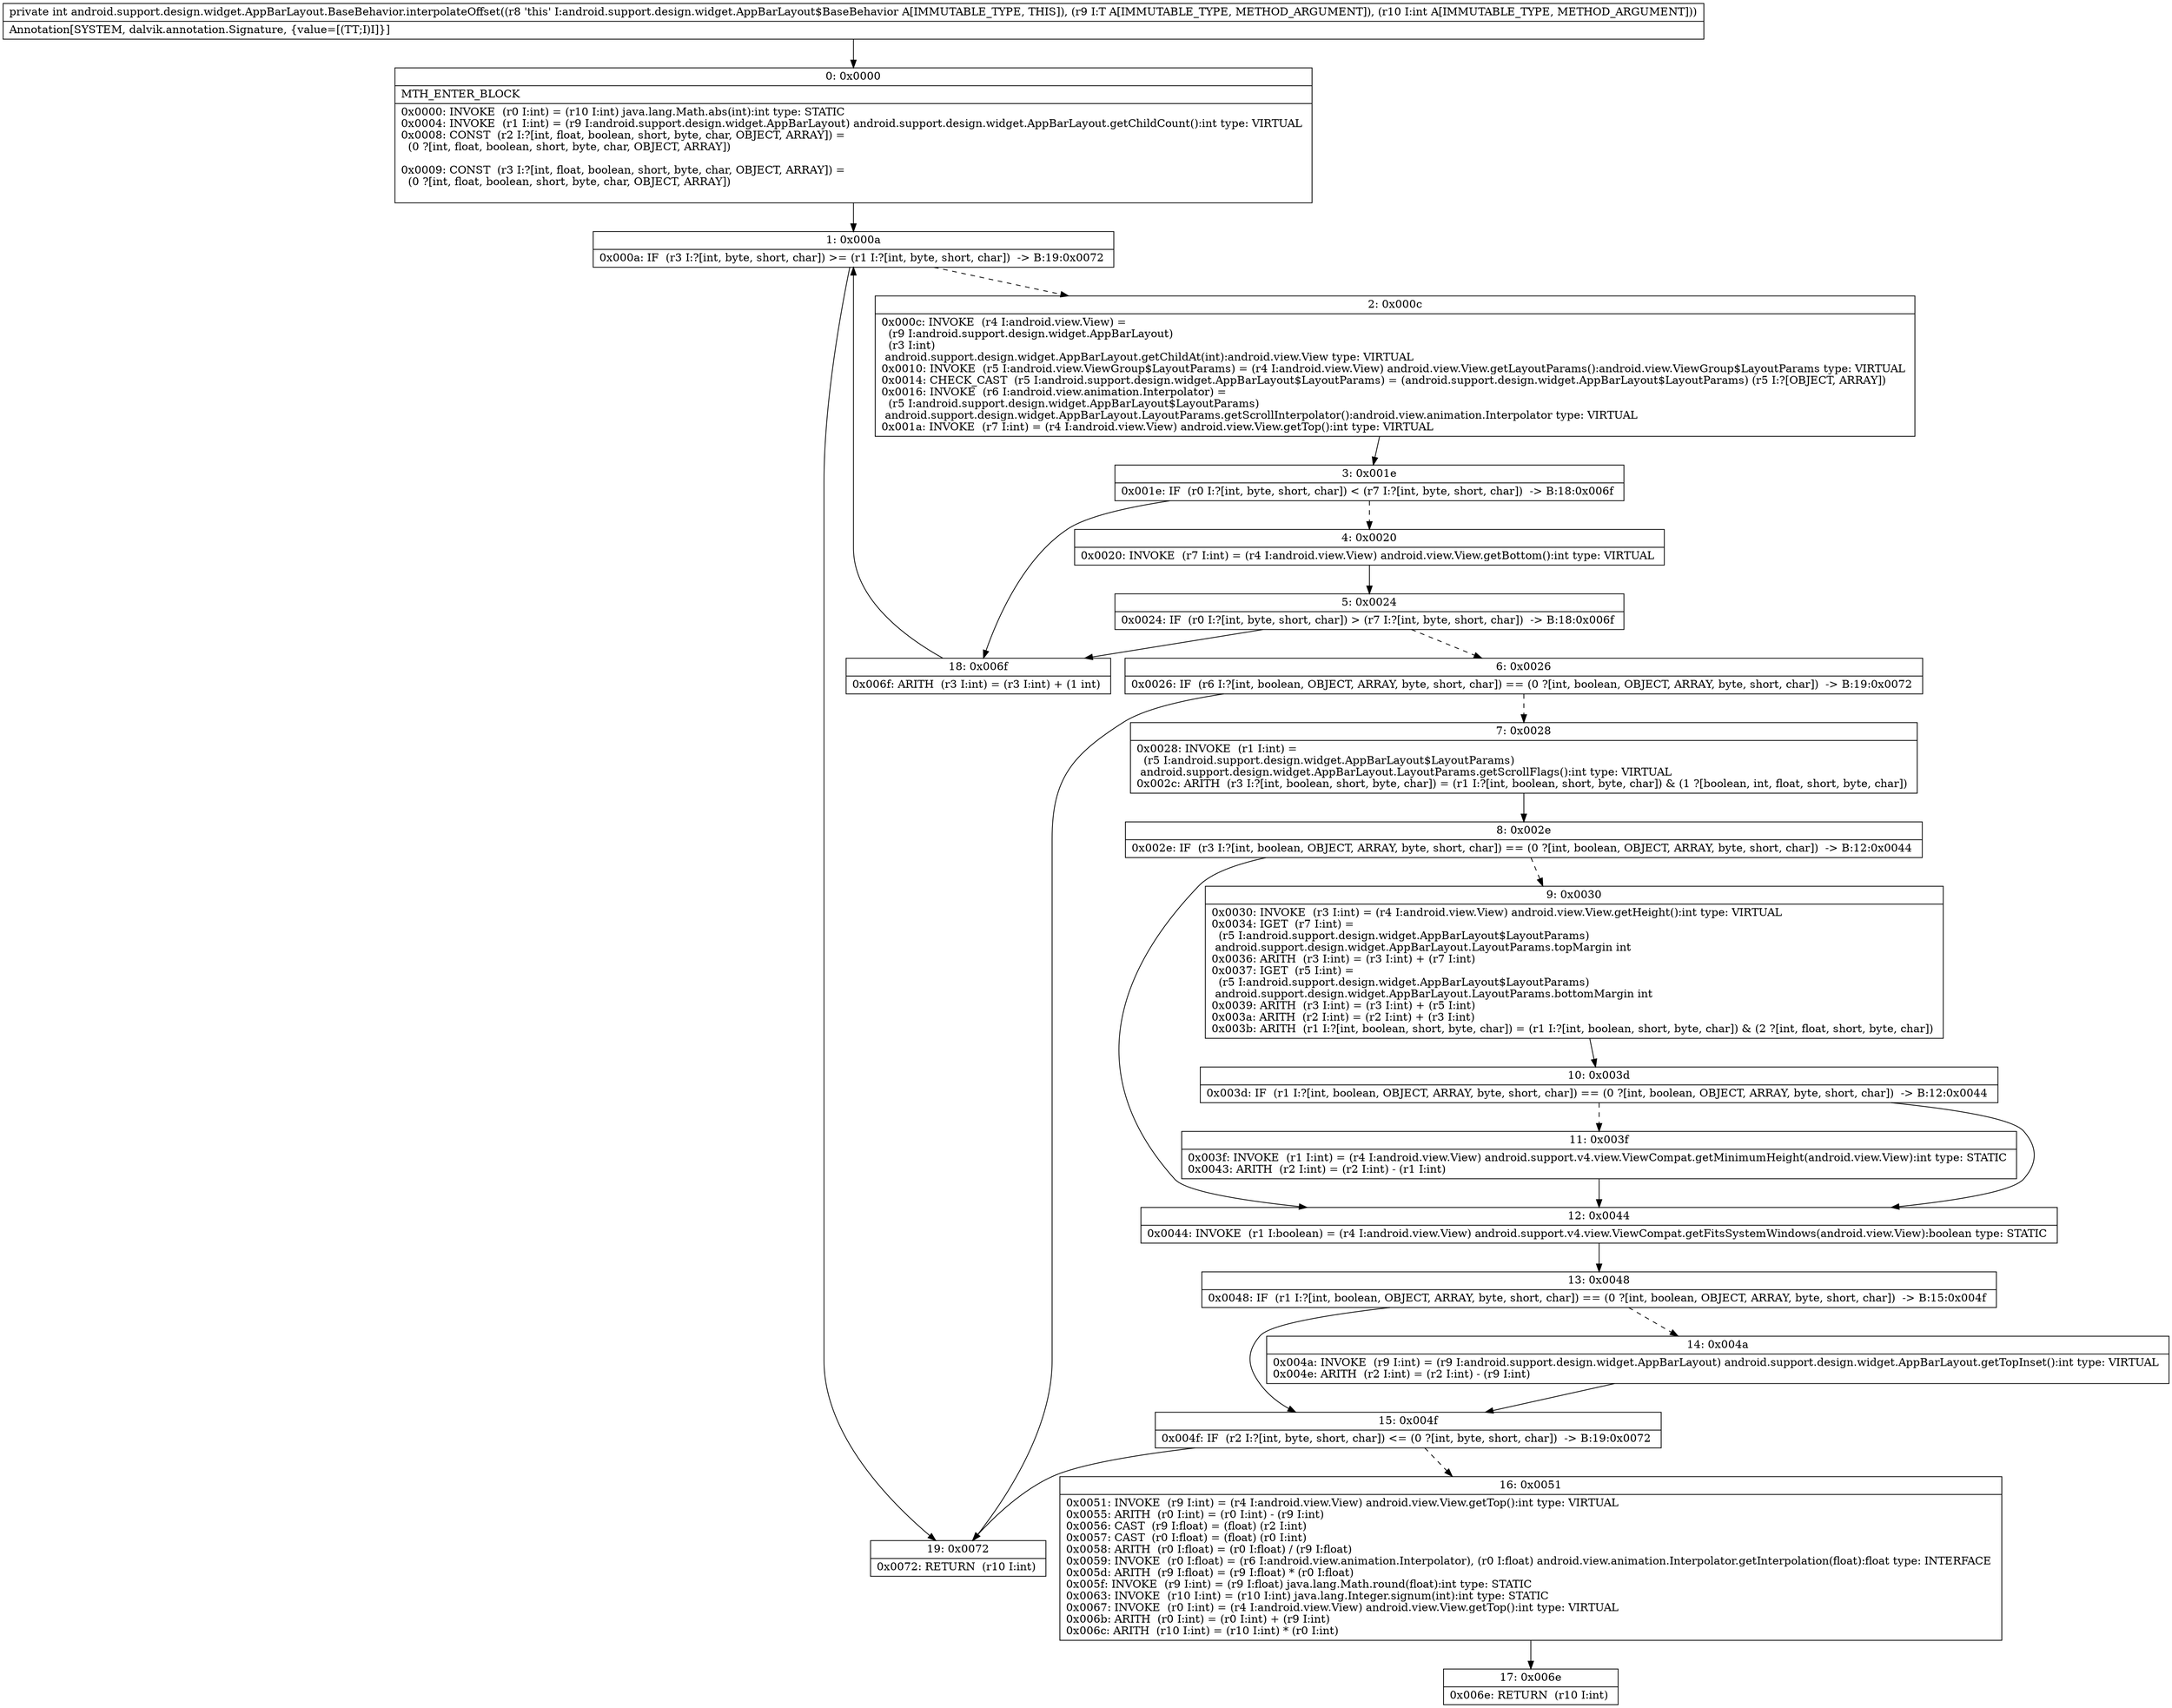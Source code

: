 digraph "CFG forandroid.support.design.widget.AppBarLayout.BaseBehavior.interpolateOffset(Landroid\/support\/design\/widget\/AppBarLayout;I)I" {
Node_0 [shape=record,label="{0\:\ 0x0000|MTH_ENTER_BLOCK\l|0x0000: INVOKE  (r0 I:int) = (r10 I:int) java.lang.Math.abs(int):int type: STATIC \l0x0004: INVOKE  (r1 I:int) = (r9 I:android.support.design.widget.AppBarLayout) android.support.design.widget.AppBarLayout.getChildCount():int type: VIRTUAL \l0x0008: CONST  (r2 I:?[int, float, boolean, short, byte, char, OBJECT, ARRAY]) = \l  (0 ?[int, float, boolean, short, byte, char, OBJECT, ARRAY])\l \l0x0009: CONST  (r3 I:?[int, float, boolean, short, byte, char, OBJECT, ARRAY]) = \l  (0 ?[int, float, boolean, short, byte, char, OBJECT, ARRAY])\l \l}"];
Node_1 [shape=record,label="{1\:\ 0x000a|0x000a: IF  (r3 I:?[int, byte, short, char]) \>= (r1 I:?[int, byte, short, char])  \-\> B:19:0x0072 \l}"];
Node_2 [shape=record,label="{2\:\ 0x000c|0x000c: INVOKE  (r4 I:android.view.View) = \l  (r9 I:android.support.design.widget.AppBarLayout)\l  (r3 I:int)\l android.support.design.widget.AppBarLayout.getChildAt(int):android.view.View type: VIRTUAL \l0x0010: INVOKE  (r5 I:android.view.ViewGroup$LayoutParams) = (r4 I:android.view.View) android.view.View.getLayoutParams():android.view.ViewGroup$LayoutParams type: VIRTUAL \l0x0014: CHECK_CAST  (r5 I:android.support.design.widget.AppBarLayout$LayoutParams) = (android.support.design.widget.AppBarLayout$LayoutParams) (r5 I:?[OBJECT, ARRAY]) \l0x0016: INVOKE  (r6 I:android.view.animation.Interpolator) = \l  (r5 I:android.support.design.widget.AppBarLayout$LayoutParams)\l android.support.design.widget.AppBarLayout.LayoutParams.getScrollInterpolator():android.view.animation.Interpolator type: VIRTUAL \l0x001a: INVOKE  (r7 I:int) = (r4 I:android.view.View) android.view.View.getTop():int type: VIRTUAL \l}"];
Node_3 [shape=record,label="{3\:\ 0x001e|0x001e: IF  (r0 I:?[int, byte, short, char]) \< (r7 I:?[int, byte, short, char])  \-\> B:18:0x006f \l}"];
Node_4 [shape=record,label="{4\:\ 0x0020|0x0020: INVOKE  (r7 I:int) = (r4 I:android.view.View) android.view.View.getBottom():int type: VIRTUAL \l}"];
Node_5 [shape=record,label="{5\:\ 0x0024|0x0024: IF  (r0 I:?[int, byte, short, char]) \> (r7 I:?[int, byte, short, char])  \-\> B:18:0x006f \l}"];
Node_6 [shape=record,label="{6\:\ 0x0026|0x0026: IF  (r6 I:?[int, boolean, OBJECT, ARRAY, byte, short, char]) == (0 ?[int, boolean, OBJECT, ARRAY, byte, short, char])  \-\> B:19:0x0072 \l}"];
Node_7 [shape=record,label="{7\:\ 0x0028|0x0028: INVOKE  (r1 I:int) = \l  (r5 I:android.support.design.widget.AppBarLayout$LayoutParams)\l android.support.design.widget.AppBarLayout.LayoutParams.getScrollFlags():int type: VIRTUAL \l0x002c: ARITH  (r3 I:?[int, boolean, short, byte, char]) = (r1 I:?[int, boolean, short, byte, char]) & (1 ?[boolean, int, float, short, byte, char]) \l}"];
Node_8 [shape=record,label="{8\:\ 0x002e|0x002e: IF  (r3 I:?[int, boolean, OBJECT, ARRAY, byte, short, char]) == (0 ?[int, boolean, OBJECT, ARRAY, byte, short, char])  \-\> B:12:0x0044 \l}"];
Node_9 [shape=record,label="{9\:\ 0x0030|0x0030: INVOKE  (r3 I:int) = (r4 I:android.view.View) android.view.View.getHeight():int type: VIRTUAL \l0x0034: IGET  (r7 I:int) = \l  (r5 I:android.support.design.widget.AppBarLayout$LayoutParams)\l android.support.design.widget.AppBarLayout.LayoutParams.topMargin int \l0x0036: ARITH  (r3 I:int) = (r3 I:int) + (r7 I:int) \l0x0037: IGET  (r5 I:int) = \l  (r5 I:android.support.design.widget.AppBarLayout$LayoutParams)\l android.support.design.widget.AppBarLayout.LayoutParams.bottomMargin int \l0x0039: ARITH  (r3 I:int) = (r3 I:int) + (r5 I:int) \l0x003a: ARITH  (r2 I:int) = (r2 I:int) + (r3 I:int) \l0x003b: ARITH  (r1 I:?[int, boolean, short, byte, char]) = (r1 I:?[int, boolean, short, byte, char]) & (2 ?[int, float, short, byte, char]) \l}"];
Node_10 [shape=record,label="{10\:\ 0x003d|0x003d: IF  (r1 I:?[int, boolean, OBJECT, ARRAY, byte, short, char]) == (0 ?[int, boolean, OBJECT, ARRAY, byte, short, char])  \-\> B:12:0x0044 \l}"];
Node_11 [shape=record,label="{11\:\ 0x003f|0x003f: INVOKE  (r1 I:int) = (r4 I:android.view.View) android.support.v4.view.ViewCompat.getMinimumHeight(android.view.View):int type: STATIC \l0x0043: ARITH  (r2 I:int) = (r2 I:int) \- (r1 I:int) \l}"];
Node_12 [shape=record,label="{12\:\ 0x0044|0x0044: INVOKE  (r1 I:boolean) = (r4 I:android.view.View) android.support.v4.view.ViewCompat.getFitsSystemWindows(android.view.View):boolean type: STATIC \l}"];
Node_13 [shape=record,label="{13\:\ 0x0048|0x0048: IF  (r1 I:?[int, boolean, OBJECT, ARRAY, byte, short, char]) == (0 ?[int, boolean, OBJECT, ARRAY, byte, short, char])  \-\> B:15:0x004f \l}"];
Node_14 [shape=record,label="{14\:\ 0x004a|0x004a: INVOKE  (r9 I:int) = (r9 I:android.support.design.widget.AppBarLayout) android.support.design.widget.AppBarLayout.getTopInset():int type: VIRTUAL \l0x004e: ARITH  (r2 I:int) = (r2 I:int) \- (r9 I:int) \l}"];
Node_15 [shape=record,label="{15\:\ 0x004f|0x004f: IF  (r2 I:?[int, byte, short, char]) \<= (0 ?[int, byte, short, char])  \-\> B:19:0x0072 \l}"];
Node_16 [shape=record,label="{16\:\ 0x0051|0x0051: INVOKE  (r9 I:int) = (r4 I:android.view.View) android.view.View.getTop():int type: VIRTUAL \l0x0055: ARITH  (r0 I:int) = (r0 I:int) \- (r9 I:int) \l0x0056: CAST  (r9 I:float) = (float) (r2 I:int) \l0x0057: CAST  (r0 I:float) = (float) (r0 I:int) \l0x0058: ARITH  (r0 I:float) = (r0 I:float) \/ (r9 I:float) \l0x0059: INVOKE  (r0 I:float) = (r6 I:android.view.animation.Interpolator), (r0 I:float) android.view.animation.Interpolator.getInterpolation(float):float type: INTERFACE \l0x005d: ARITH  (r9 I:float) = (r9 I:float) * (r0 I:float) \l0x005f: INVOKE  (r9 I:int) = (r9 I:float) java.lang.Math.round(float):int type: STATIC \l0x0063: INVOKE  (r10 I:int) = (r10 I:int) java.lang.Integer.signum(int):int type: STATIC \l0x0067: INVOKE  (r0 I:int) = (r4 I:android.view.View) android.view.View.getTop():int type: VIRTUAL \l0x006b: ARITH  (r0 I:int) = (r0 I:int) + (r9 I:int) \l0x006c: ARITH  (r10 I:int) = (r10 I:int) * (r0 I:int) \l}"];
Node_17 [shape=record,label="{17\:\ 0x006e|0x006e: RETURN  (r10 I:int) \l}"];
Node_18 [shape=record,label="{18\:\ 0x006f|0x006f: ARITH  (r3 I:int) = (r3 I:int) + (1 int) \l}"];
Node_19 [shape=record,label="{19\:\ 0x0072|0x0072: RETURN  (r10 I:int) \l}"];
MethodNode[shape=record,label="{private int android.support.design.widget.AppBarLayout.BaseBehavior.interpolateOffset((r8 'this' I:android.support.design.widget.AppBarLayout$BaseBehavior A[IMMUTABLE_TYPE, THIS]), (r9 I:T A[IMMUTABLE_TYPE, METHOD_ARGUMENT]), (r10 I:int A[IMMUTABLE_TYPE, METHOD_ARGUMENT]))  | Annotation[SYSTEM, dalvik.annotation.Signature, \{value=[(TT;I)I]\}]\l}"];
MethodNode -> Node_0;
Node_0 -> Node_1;
Node_1 -> Node_2[style=dashed];
Node_1 -> Node_19;
Node_2 -> Node_3;
Node_3 -> Node_4[style=dashed];
Node_3 -> Node_18;
Node_4 -> Node_5;
Node_5 -> Node_6[style=dashed];
Node_5 -> Node_18;
Node_6 -> Node_7[style=dashed];
Node_6 -> Node_19;
Node_7 -> Node_8;
Node_8 -> Node_9[style=dashed];
Node_8 -> Node_12;
Node_9 -> Node_10;
Node_10 -> Node_11[style=dashed];
Node_10 -> Node_12;
Node_11 -> Node_12;
Node_12 -> Node_13;
Node_13 -> Node_14[style=dashed];
Node_13 -> Node_15;
Node_14 -> Node_15;
Node_15 -> Node_16[style=dashed];
Node_15 -> Node_19;
Node_16 -> Node_17;
Node_18 -> Node_1;
}

